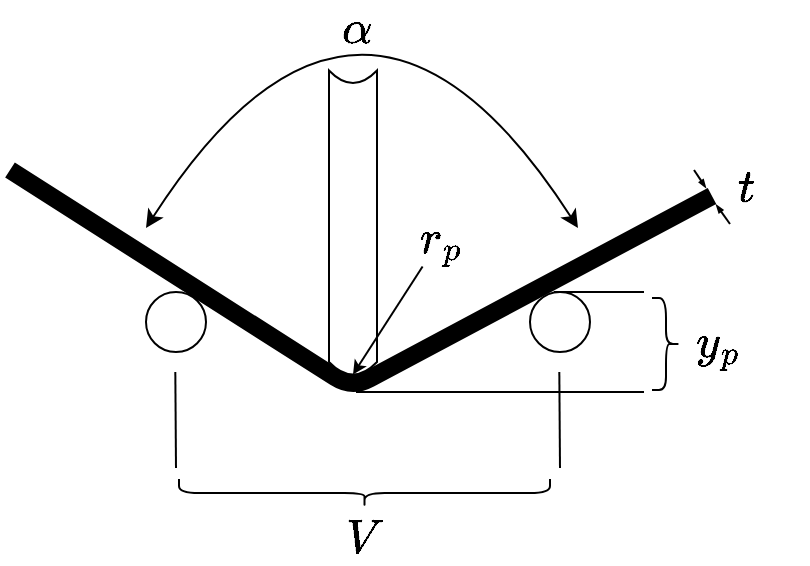 <mxfile version="18.1.3" type="device"><diagram id="8vBey_pU460JMMDf7H56" name="Page-1"><mxGraphModel dx="1545" dy="945" grid="1" gridSize="9" guides="1" tooltips="1" connect="1" arrows="1" fold="1" page="1" pageScale="1" pageWidth="850" pageHeight="1100" math="1" shadow="0"><root><mxCell id="0"/><mxCell id="1" parent="0"/><mxCell id="1cW89OwnPA8ikpgbvYJr-2" value="" style="ellipse;whiteSpace=wrap;html=1;aspect=fixed;" vertex="1" parent="1"><mxGeometry x="588" y="260" width="30" height="30" as="geometry"/></mxCell><mxCell id="1cW89OwnPA8ikpgbvYJr-3" value="" style="ellipse;whiteSpace=wrap;html=1;aspect=fixed;" vertex="1" parent="1"><mxGeometry x="780" y="260" width="30" height="30" as="geometry"/></mxCell><mxCell id="1cW89OwnPA8ikpgbvYJr-4" value="" style="endArrow=none;html=1;rounded=0;" edge="1" parent="1"><mxGeometry width="50" height="50" relative="1" as="geometry"><mxPoint x="603" y="348" as="sourcePoint"/><mxPoint x="602.66" y="300" as="targetPoint"/></mxGeometry></mxCell><mxCell id="1cW89OwnPA8ikpgbvYJr-5" value="" style="endArrow=none;html=1;rounded=0;" edge="1" parent="1"><mxGeometry width="50" height="50" relative="1" as="geometry"><mxPoint x="795.0" y="348" as="sourcePoint"/><mxPoint x="794.66" y="300" as="targetPoint"/></mxGeometry></mxCell><mxCell id="1cW89OwnPA8ikpgbvYJr-6" value="" style="endArrow=none;html=1;rounded=1;strokeWidth=9;" edge="1" parent="1"><mxGeometry width="50" height="50" relative="1" as="geometry"><mxPoint x="520" y="199" as="sourcePoint"/><mxPoint x="871" y="212" as="targetPoint"/><Array as="points"><mxPoint x="691" y="308"/></Array></mxGeometry></mxCell><mxCell id="1cW89OwnPA8ikpgbvYJr-8" value="" style="shape=dataStorage;whiteSpace=wrap;html=1;fixedSize=1;rotation=-90;size=6.25;" vertex="1" parent="1"><mxGeometry x="615.5" y="213.25" width="152" height="24" as="geometry"/></mxCell><mxCell id="1cW89OwnPA8ikpgbvYJr-9" value="" style="endArrow=classic;startArrow=classic;html=1;strokeWidth=1;curved=1;" edge="1" parent="1"><mxGeometry width="50" height="50" relative="1" as="geometry"><mxPoint x="588" y="228" as="sourcePoint"/><mxPoint x="804" y="228" as="targetPoint"/><Array as="points"><mxPoint x="696" y="60"/></Array></mxGeometry></mxCell><mxCell id="1cW89OwnPA8ikpgbvYJr-10" value="&lt;font style=&quot;font-size: 20px;&quot;&gt;$$\alpha$$&lt;/font&gt;" style="text;html=1;align=center;verticalAlign=middle;resizable=0;points=[];autosize=1;strokeColor=none;fillColor=none;fontSize=20;" vertex="1" parent="1"><mxGeometry x="634.5" y="114" width="117" height="27" as="geometry"/></mxCell><mxCell id="1cW89OwnPA8ikpgbvYJr-11" value="" style="endArrow=blockThin;html=1;fontSize=16;strokeWidth=1;curved=1;endFill=1;endSize=2;" edge="1" parent="1"><mxGeometry width="50" height="50" relative="1" as="geometry"><mxPoint x="862" y="199" as="sourcePoint"/><mxPoint x="868" y="208" as="targetPoint"/></mxGeometry></mxCell><mxCell id="1cW89OwnPA8ikpgbvYJr-13" value="" style="endArrow=blockThin;html=1;fontSize=16;strokeWidth=1;curved=1;endFill=1;endSize=2;" edge="1" parent="1"><mxGeometry width="50" height="50" relative="1" as="geometry"><mxPoint x="880" y="226" as="sourcePoint"/><mxPoint x="873" y="216.25" as="targetPoint"/></mxGeometry></mxCell><mxCell id="1cW89OwnPA8ikpgbvYJr-14" value="&lt;font style=&quot;font-size: 20px;&quot;&gt;$$t$$&lt;/font&gt;" style="text;html=1;align=center;verticalAlign=middle;resizable=0;points=[];autosize=1;strokeColor=none;fillColor=none;fontSize=20;" vertex="1" parent="1"><mxGeometry x="856" y="193.25" width="63" height="27" as="geometry"/></mxCell><mxCell id="1cW89OwnPA8ikpgbvYJr-16" value="&lt;font style=&quot;font-size: 20px;&quot;&gt;$$V$$&lt;/font&gt;" style="text;html=1;align=center;verticalAlign=middle;resizable=0;points=[];autosize=1;strokeColor=none;fillColor=none;fontSize=20;" vertex="1" parent="1"><mxGeometry x="661.25" y="369" width="72" height="27" as="geometry"/></mxCell><mxCell id="1cW89OwnPA8ikpgbvYJr-17" value="&lt;font style=&quot;font-size: 20px;&quot;&gt;$$r_p$$&lt;/font&gt;" style="text;html=1;align=center;verticalAlign=middle;resizable=0;points=[];autosize=1;strokeColor=none;fillColor=none;fontSize=20;" vertex="1" parent="1"><mxGeometry x="690" y="220.25" width="90" height="27" as="geometry"/></mxCell><mxCell id="1cW89OwnPA8ikpgbvYJr-19" value="" style="endArrow=classic;html=1;fontSize=20;startSize=4;endSize=4;strokeWidth=1;curved=1;entryX=0;entryY=0.5;entryDx=0;entryDy=0;" edge="1" parent="1" source="1cW89OwnPA8ikpgbvYJr-17" target="1cW89OwnPA8ikpgbvYJr-8"><mxGeometry width="50" height="50" relative="1" as="geometry"><mxPoint x="666" y="311" as="sourcePoint"/><mxPoint x="720" y="261" as="targetPoint"/></mxGeometry></mxCell><mxCell id="1cW89OwnPA8ikpgbvYJr-20" value="" style="endArrow=none;html=1;fontSize=20;startSize=4;endSize=4;strokeWidth=1;curved=1;" edge="1" parent="1"><mxGeometry width="50" height="50" relative="1" as="geometry"><mxPoint x="693" y="310" as="sourcePoint"/><mxPoint x="837" y="310" as="targetPoint"/></mxGeometry></mxCell><mxCell id="1cW89OwnPA8ikpgbvYJr-21" value="" style="endArrow=none;html=1;fontSize=20;startSize=4;endSize=4;strokeWidth=1;curved=1;" edge="1" parent="1"><mxGeometry width="50" height="50" relative="1" as="geometry"><mxPoint x="792" y="260" as="sourcePoint"/><mxPoint x="837" y="260" as="targetPoint"/></mxGeometry></mxCell><mxCell id="1cW89OwnPA8ikpgbvYJr-22" value="" style="shape=curlyBracket;whiteSpace=wrap;html=1;rounded=1;flipH=1;fontSize=14;strokeWidth=1;" vertex="1" parent="1"><mxGeometry x="841" y="263" width="14" height="46" as="geometry"/></mxCell><mxCell id="1cW89OwnPA8ikpgbvYJr-23" value="&lt;font style=&quot;font-size: 20px;&quot;&gt;$$y_p$$&lt;/font&gt;" style="text;html=1;align=center;verticalAlign=middle;resizable=0;points=[];autosize=1;strokeColor=none;fillColor=none;fontSize=20;" vertex="1" parent="1"><mxGeometry x="829" y="272.5" width="90" height="27" as="geometry"/></mxCell><mxCell id="1cW89OwnPA8ikpgbvYJr-24" value="" style="shape=curlyBracket;whiteSpace=wrap;html=1;rounded=1;flipH=1;fontSize=14;strokeWidth=1;rotation=90;" vertex="1" parent="1"><mxGeometry x="690.25" y="267.75" width="14" height="185.5" as="geometry"/></mxCell></root></mxGraphModel></diagram></mxfile>